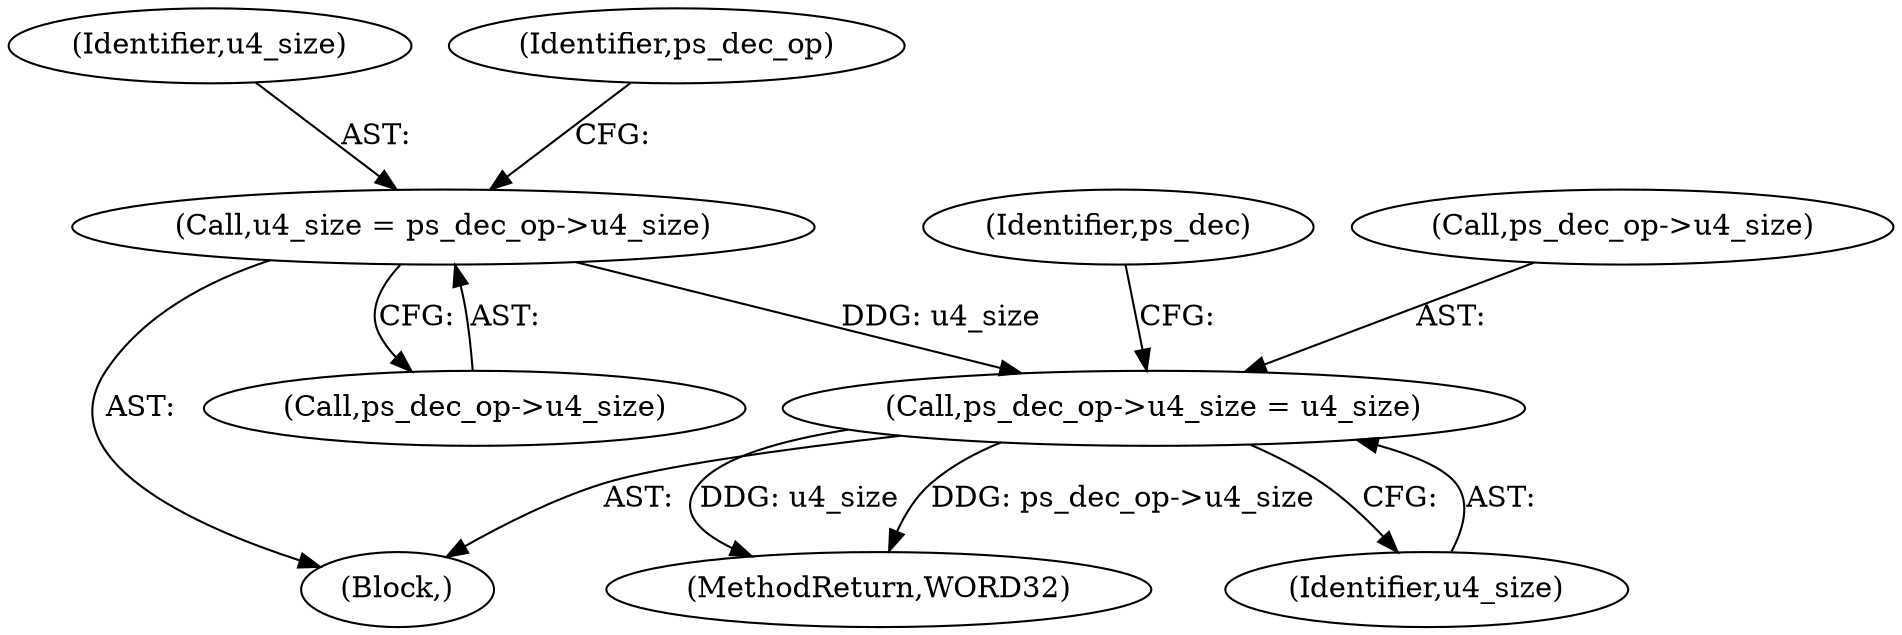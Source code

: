 digraph "0_Android_0b23c81c3dd9ec38f7e6806a3955fed1925541a0@pointer" {
"1000237" [label="(Call,ps_dec_op->u4_size = u4_size)"];
"1000227" [label="(Call,u4_size = ps_dec_op->u4_size)"];
"1000229" [label="(Call,ps_dec_op->u4_size)"];
"1000244" [label="(Identifier,ps_dec)"];
"1000228" [label="(Identifier,u4_size)"];
"1002226" [label="(MethodReturn,WORD32)"];
"1000237" [label="(Call,ps_dec_op->u4_size = u4_size)"];
"1000233" [label="(Identifier,ps_dec_op)"];
"1000238" [label="(Call,ps_dec_op->u4_size)"];
"1000225" [label="(Block,)"];
"1000241" [label="(Identifier,u4_size)"];
"1000227" [label="(Call,u4_size = ps_dec_op->u4_size)"];
"1000237" -> "1000225"  [label="AST: "];
"1000237" -> "1000241"  [label="CFG: "];
"1000238" -> "1000237"  [label="AST: "];
"1000241" -> "1000237"  [label="AST: "];
"1000244" -> "1000237"  [label="CFG: "];
"1000237" -> "1002226"  [label="DDG: ps_dec_op->u4_size"];
"1000237" -> "1002226"  [label="DDG: u4_size"];
"1000227" -> "1000237"  [label="DDG: u4_size"];
"1000227" -> "1000225"  [label="AST: "];
"1000227" -> "1000229"  [label="CFG: "];
"1000228" -> "1000227"  [label="AST: "];
"1000229" -> "1000227"  [label="AST: "];
"1000233" -> "1000227"  [label="CFG: "];
}
